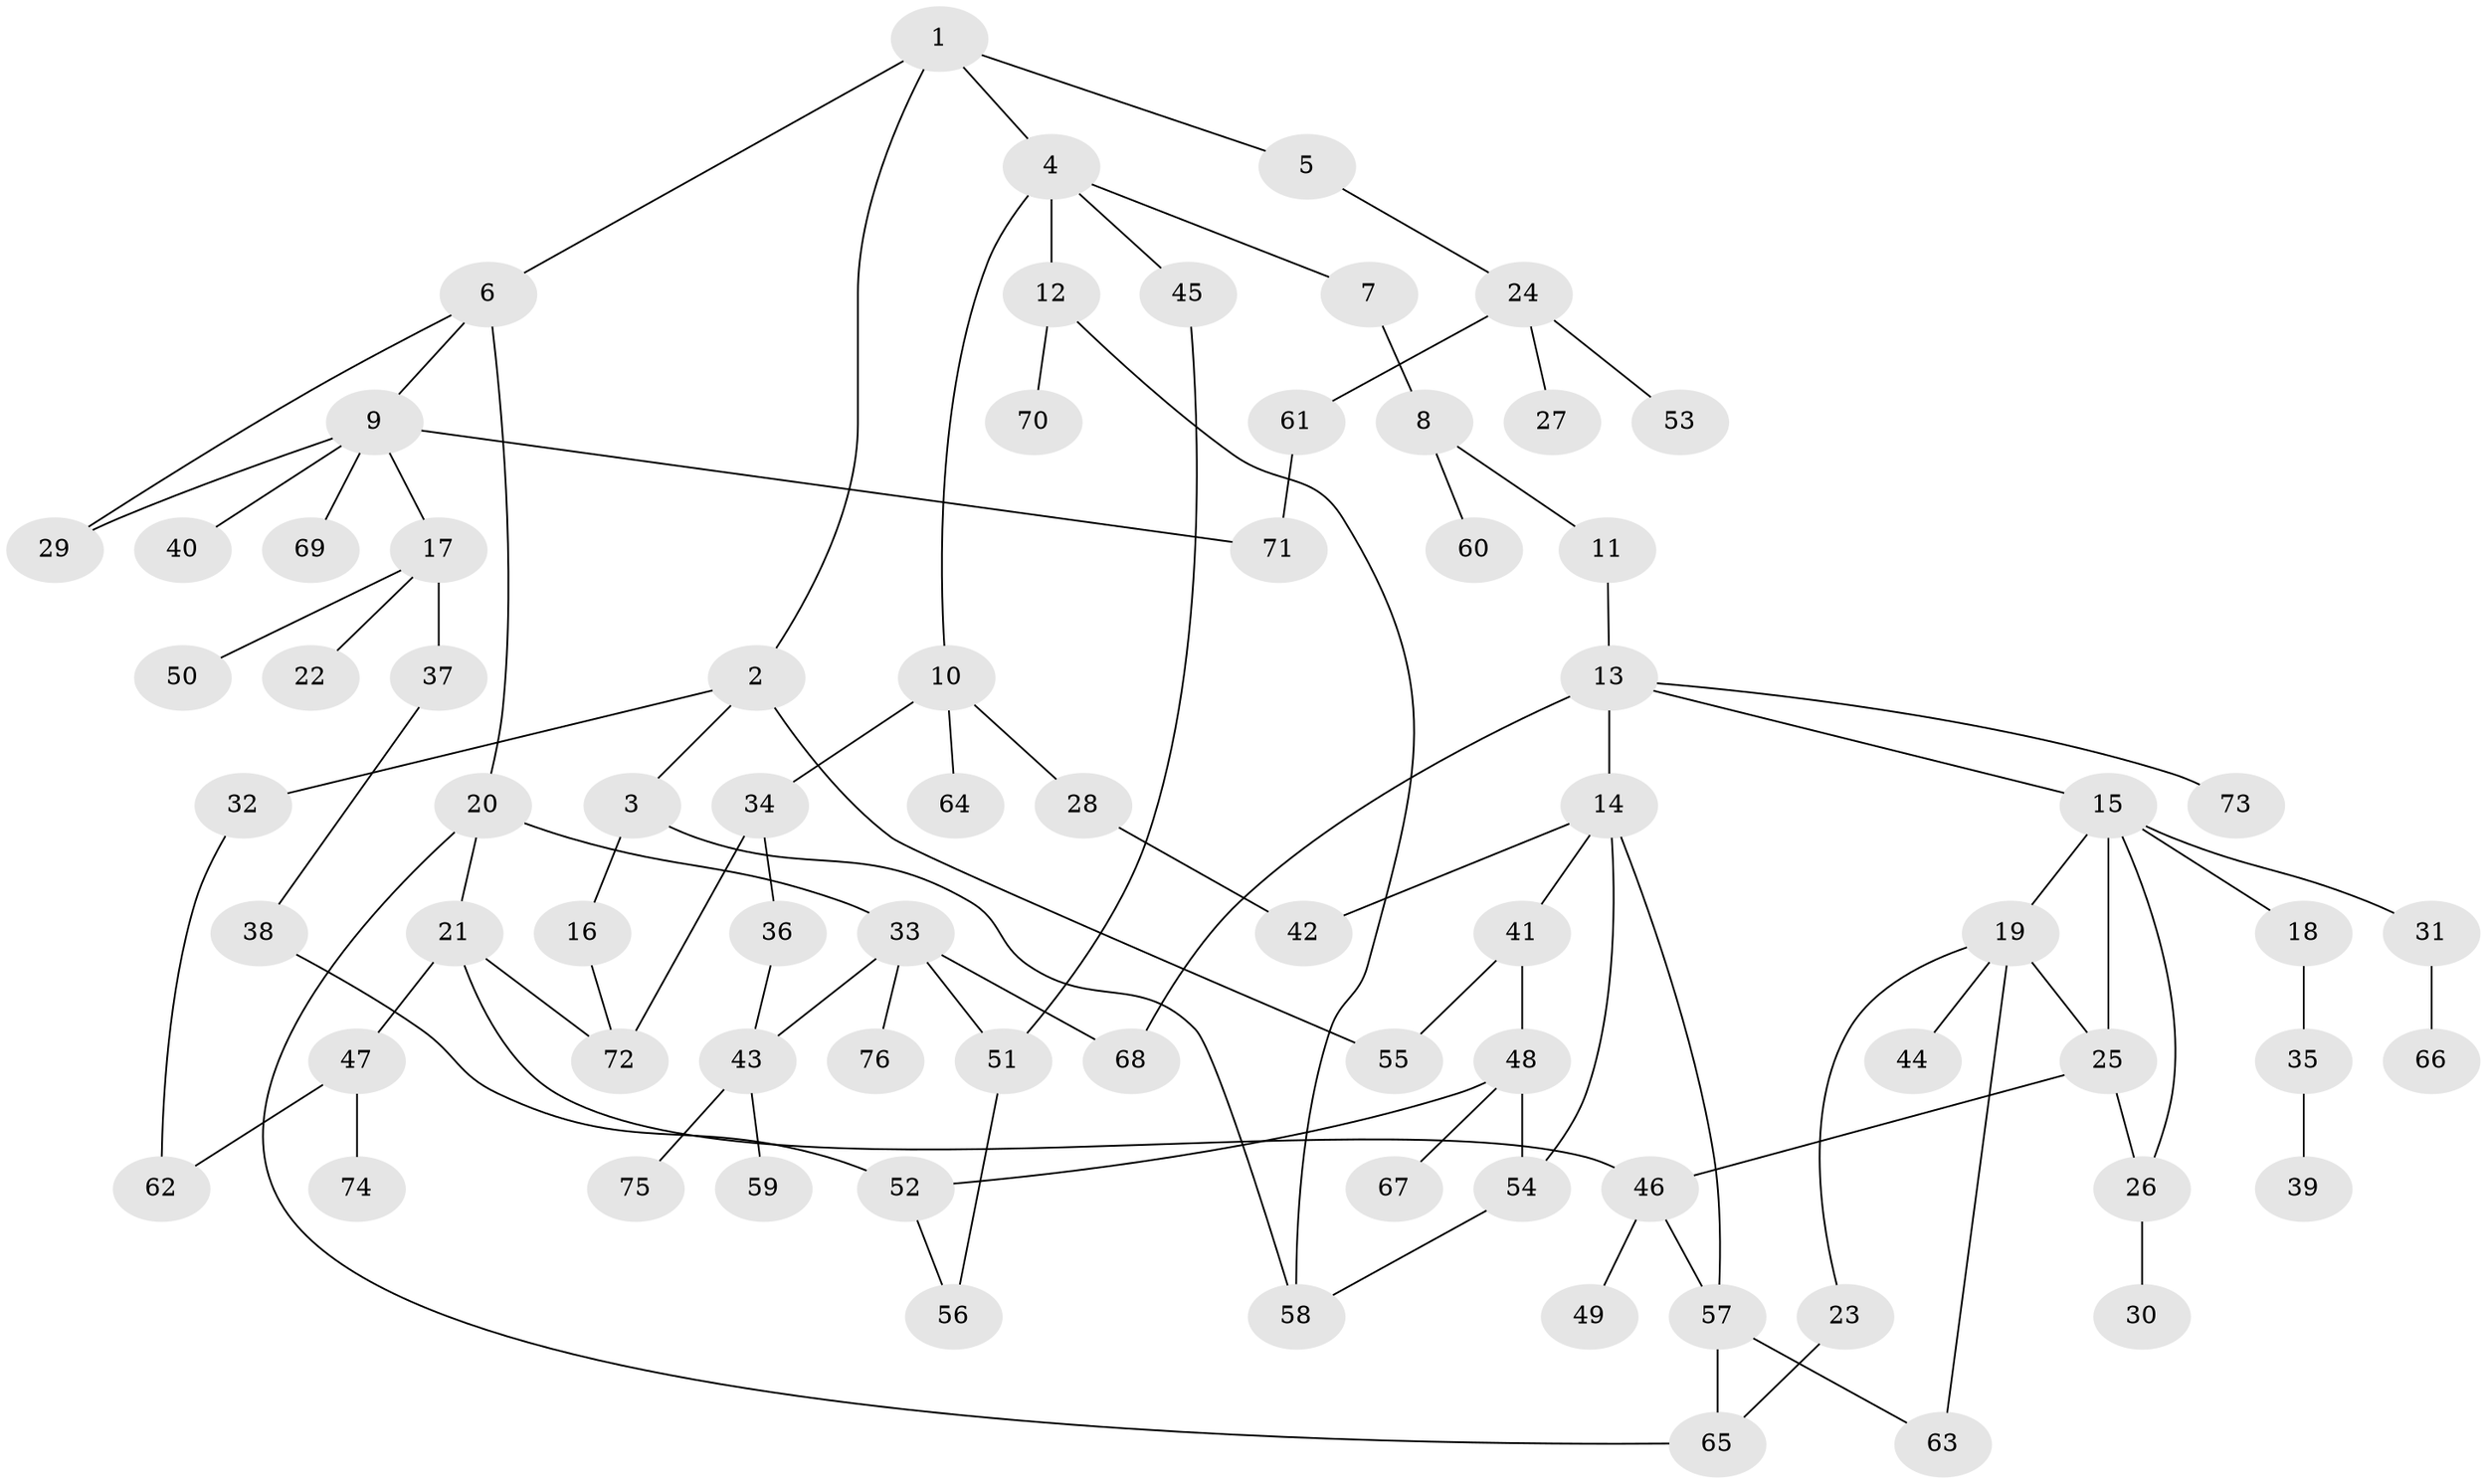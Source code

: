 // Generated by graph-tools (version 1.1) at 2025/34/03/09/25 02:34:19]
// undirected, 76 vertices, 97 edges
graph export_dot {
graph [start="1"]
  node [color=gray90,style=filled];
  1;
  2;
  3;
  4;
  5;
  6;
  7;
  8;
  9;
  10;
  11;
  12;
  13;
  14;
  15;
  16;
  17;
  18;
  19;
  20;
  21;
  22;
  23;
  24;
  25;
  26;
  27;
  28;
  29;
  30;
  31;
  32;
  33;
  34;
  35;
  36;
  37;
  38;
  39;
  40;
  41;
  42;
  43;
  44;
  45;
  46;
  47;
  48;
  49;
  50;
  51;
  52;
  53;
  54;
  55;
  56;
  57;
  58;
  59;
  60;
  61;
  62;
  63;
  64;
  65;
  66;
  67;
  68;
  69;
  70;
  71;
  72;
  73;
  74;
  75;
  76;
  1 -- 2;
  1 -- 4;
  1 -- 5;
  1 -- 6;
  2 -- 3;
  2 -- 32;
  2 -- 55;
  3 -- 16;
  3 -- 58;
  4 -- 7;
  4 -- 10;
  4 -- 12;
  4 -- 45;
  5 -- 24;
  6 -- 9;
  6 -- 20;
  6 -- 29;
  7 -- 8;
  8 -- 11;
  8 -- 60;
  9 -- 17;
  9 -- 40;
  9 -- 69;
  9 -- 71;
  9 -- 29;
  10 -- 28;
  10 -- 34;
  10 -- 64;
  11 -- 13;
  12 -- 58;
  12 -- 70;
  13 -- 14;
  13 -- 15;
  13 -- 68;
  13 -- 73;
  14 -- 41;
  14 -- 54;
  14 -- 57;
  14 -- 42;
  15 -- 18;
  15 -- 19;
  15 -- 25;
  15 -- 26;
  15 -- 31;
  16 -- 72;
  17 -- 22;
  17 -- 37;
  17 -- 50;
  18 -- 35;
  19 -- 23;
  19 -- 44;
  19 -- 63;
  19 -- 25;
  20 -- 21;
  20 -- 33;
  20 -- 65;
  21 -- 46;
  21 -- 47;
  21 -- 72;
  23 -- 65;
  24 -- 27;
  24 -- 53;
  24 -- 61;
  25 -- 26;
  25 -- 46;
  26 -- 30;
  28 -- 42;
  31 -- 66;
  32 -- 62;
  33 -- 51;
  33 -- 76;
  33 -- 68;
  33 -- 43;
  34 -- 36;
  34 -- 72;
  35 -- 39;
  36 -- 43;
  37 -- 38;
  38 -- 52;
  41 -- 48;
  41 -- 55;
  43 -- 59;
  43 -- 75;
  45 -- 51;
  46 -- 49;
  46 -- 57;
  47 -- 62;
  47 -- 74;
  48 -- 52;
  48 -- 67;
  48 -- 54;
  51 -- 56;
  52 -- 56;
  54 -- 58;
  57 -- 65;
  57 -- 63;
  61 -- 71;
}
